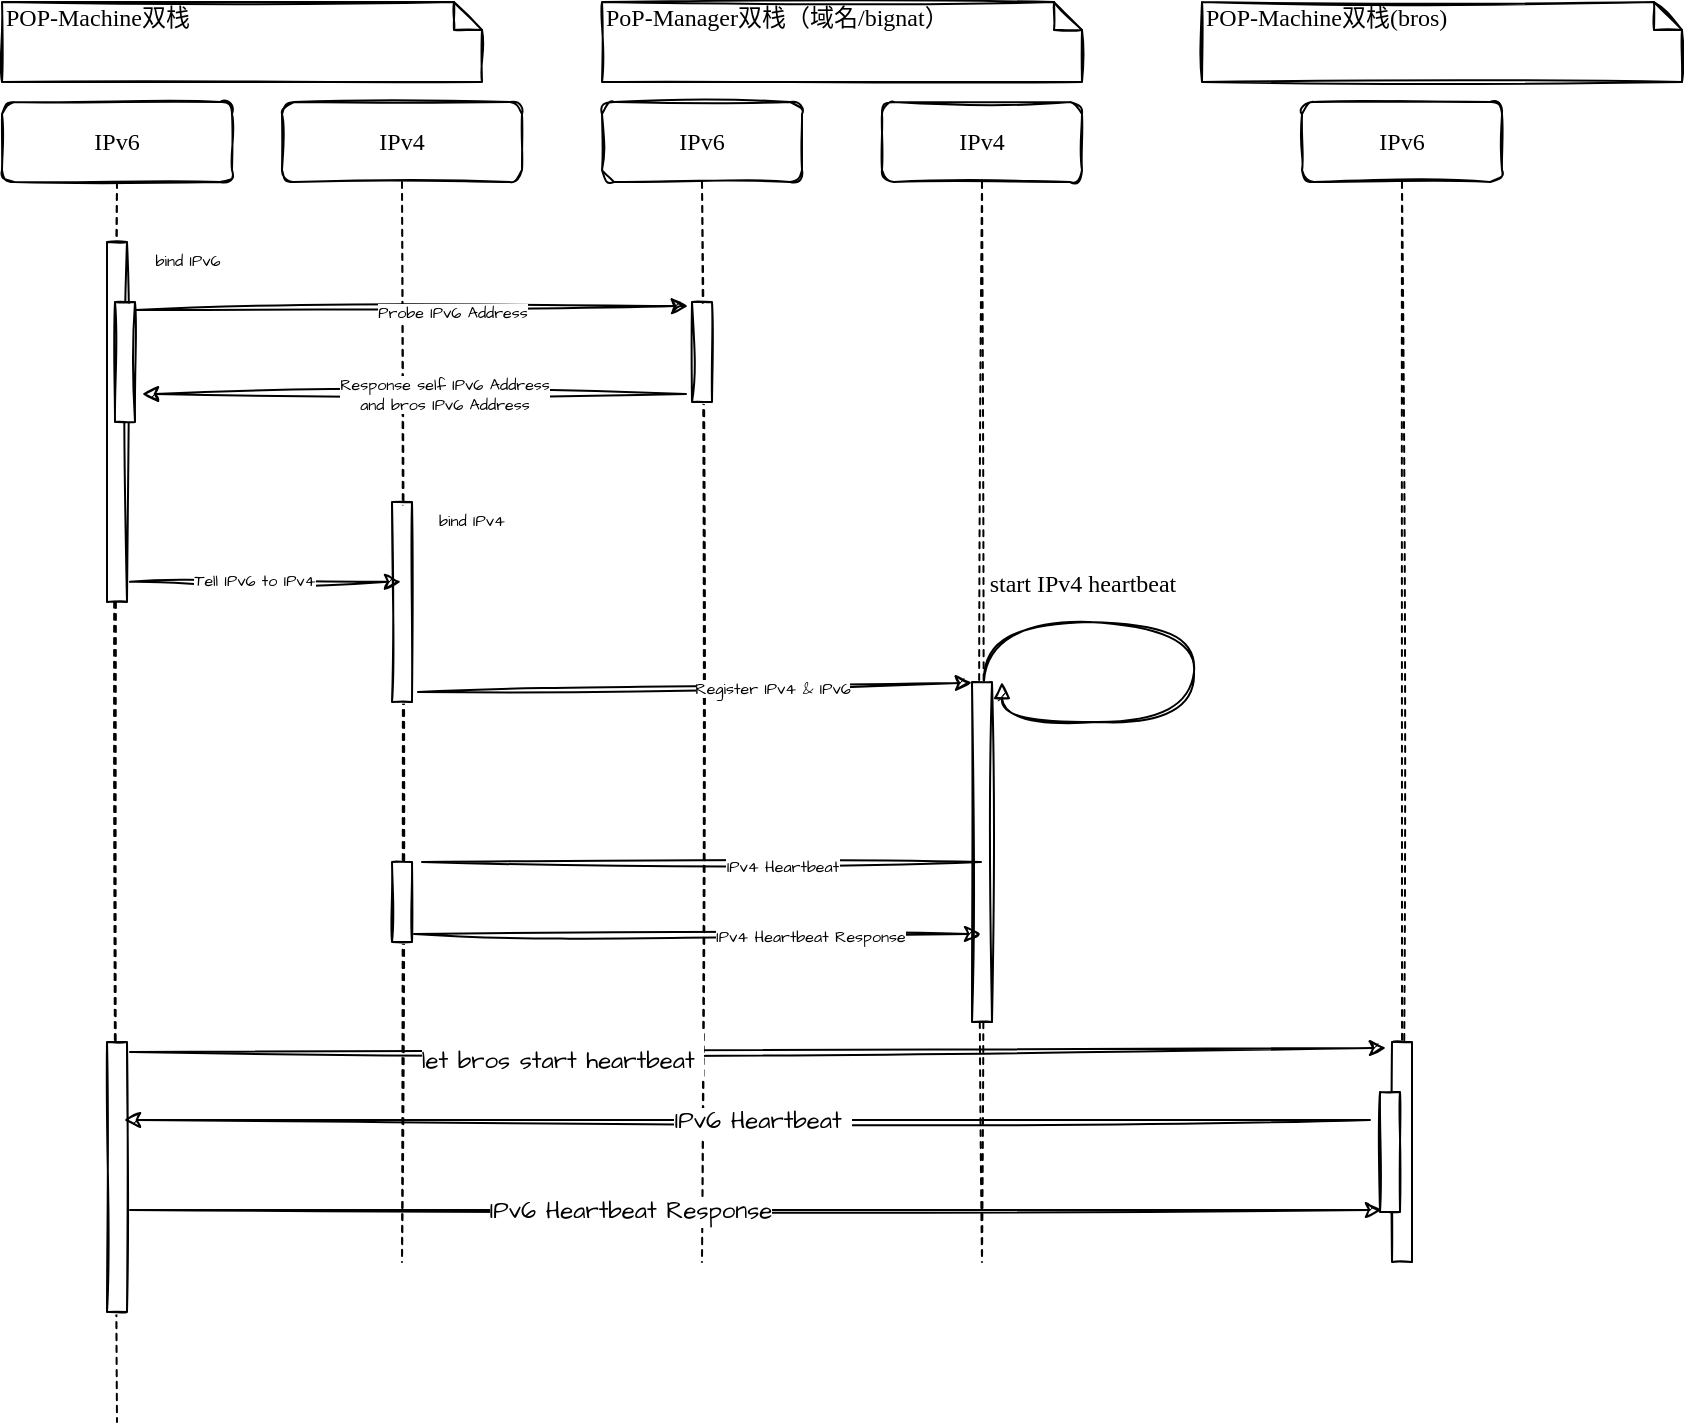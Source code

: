 <mxfile version="20.3.7" type="github">
  <diagram name="Page-1" id="13e1069c-82ec-6db2-03f1-153e76fe0fe0">
    <mxGraphModel dx="1371" dy="769" grid="1" gridSize="10" guides="1" tooltips="1" connect="1" arrows="1" fold="1" page="1" pageScale="1" pageWidth="1100" pageHeight="850" background="none" math="0" shadow="0">
      <root>
        <mxCell id="0" />
        <mxCell id="1" parent="0" />
        <mxCell id="7baba1c4bc27f4b0-2" value="IPv4" style="shape=umlLifeline;perimeter=lifelinePerimeter;whiteSpace=wrap;html=1;container=1;collapsible=0;recursiveResize=0;outlineConnect=0;rounded=1;shadow=0;comic=0;labelBackgroundColor=none;strokeWidth=1;fontFamily=Verdana;fontSize=12;align=center;sketch=1;" parent="1" vertex="1">
          <mxGeometry x="240" y="80" width="120" height="580" as="geometry" />
        </mxCell>
        <mxCell id="809fZ5iR-EyuyenYKkPi-10" value="" style="html=1;points=[];perimeter=orthogonalPerimeter;rounded=0;shadow=0;comic=0;labelBackgroundColor=none;strokeWidth=1;fontFamily=Verdana;fontSize=12;align=center;sketch=1;" parent="7baba1c4bc27f4b0-2" vertex="1">
          <mxGeometry x="55" y="200" width="10" height="100" as="geometry" />
        </mxCell>
        <mxCell id="809fZ5iR-EyuyenYKkPi-18" value="" style="html=1;points=[];perimeter=orthogonalPerimeter;rounded=0;shadow=0;comic=0;labelBackgroundColor=none;strokeWidth=1;fontFamily=Verdana;fontSize=12;align=center;sketch=1;" parent="7baba1c4bc27f4b0-2" vertex="1">
          <mxGeometry x="55" y="380" width="10" height="40" as="geometry" />
        </mxCell>
        <mxCell id="809fZ5iR-EyuyenYKkPi-12" value="&lt;font style=&quot;font-size: 8px;&quot;&gt;bind IPv4&lt;/font&gt;" style="text;html=1;strokeColor=none;fillColor=none;align=center;verticalAlign=middle;whiteSpace=wrap;rounded=0;sketch=1;hachureGap=4;jiggle=2;fontFamily=Architects Daughter;fontSource=https%3A%2F%2Ffonts.googleapis.com%2Fcss%3Ffamily%3DArchitects%2BDaughter;fontSize=20;" parent="7baba1c4bc27f4b0-2" vertex="1">
          <mxGeometry x="65" y="190" width="60" height="30" as="geometry" />
        </mxCell>
        <mxCell id="7baba1c4bc27f4b0-3" value="IPv6" style="shape=umlLifeline;perimeter=lifelinePerimeter;whiteSpace=wrap;html=1;container=1;collapsible=0;recursiveResize=0;outlineConnect=0;rounded=1;shadow=0;comic=0;labelBackgroundColor=none;strokeWidth=1;fontFamily=Verdana;fontSize=12;align=center;sketch=1;" parent="1" vertex="1">
          <mxGeometry x="400" y="80" width="100" height="580" as="geometry" />
        </mxCell>
        <mxCell id="7baba1c4bc27f4b0-13" value="" style="html=1;points=[];perimeter=orthogonalPerimeter;rounded=0;shadow=0;comic=0;labelBackgroundColor=none;strokeWidth=1;fontFamily=Verdana;fontSize=12;align=center;sketch=1;" parent="7baba1c4bc27f4b0-3" vertex="1">
          <mxGeometry x="45" y="100" width="10" height="50" as="geometry" />
        </mxCell>
        <mxCell id="7baba1c4bc27f4b0-4" value="IPv4" style="shape=umlLifeline;perimeter=lifelinePerimeter;whiteSpace=wrap;html=1;container=1;collapsible=0;recursiveResize=0;outlineConnect=0;rounded=1;shadow=0;comic=0;labelBackgroundColor=none;strokeWidth=1;fontFamily=Verdana;fontSize=12;align=center;sketch=1;" parent="1" vertex="1">
          <mxGeometry x="540" y="80" width="100" height="580" as="geometry" />
        </mxCell>
        <mxCell id="809fZ5iR-EyuyenYKkPi-13" value="" style="html=1;points=[];perimeter=orthogonalPerimeter;rounded=0;shadow=0;comic=0;labelBackgroundColor=none;strokeWidth=1;fontFamily=Verdana;fontSize=12;align=center;sketch=1;" parent="7baba1c4bc27f4b0-4" vertex="1">
          <mxGeometry x="45" y="290" width="10" height="170" as="geometry" />
        </mxCell>
        <mxCell id="7baba1c4bc27f4b0-8" value="IPv6" style="shape=umlLifeline;perimeter=lifelinePerimeter;whiteSpace=wrap;html=1;container=1;collapsible=0;recursiveResize=0;outlineConnect=0;rounded=1;shadow=0;comic=0;labelBackgroundColor=none;strokeWidth=1;fontFamily=Verdana;fontSize=12;align=center;sketch=1;" parent="1" vertex="1">
          <mxGeometry x="100" y="80" width="115" height="660" as="geometry" />
        </mxCell>
        <mxCell id="7baba1c4bc27f4b0-9" value="" style="html=1;points=[];perimeter=orthogonalPerimeter;rounded=0;shadow=0;comic=0;labelBackgroundColor=none;strokeWidth=1;fontFamily=Verdana;fontSize=12;align=center;sketch=1;" parent="7baba1c4bc27f4b0-8" vertex="1">
          <mxGeometry x="52.5" y="70" width="10" height="180" as="geometry" />
        </mxCell>
        <mxCell id="809fZ5iR-EyuyenYKkPi-2" value="" style="html=1;points=[];perimeter=orthogonalPerimeter;rounded=0;shadow=0;comic=0;labelBackgroundColor=none;strokeWidth=1;fontFamily=Verdana;fontSize=12;align=center;sketch=1;" parent="7baba1c4bc27f4b0-8" vertex="1">
          <mxGeometry x="56.5" y="100" width="10" height="60" as="geometry" />
        </mxCell>
        <mxCell id="809fZ5iR-EyuyenYKkPi-3" value="&lt;font style=&quot;font-size: 8px;&quot;&gt;bind IPv6&lt;/font&gt;" style="text;html=1;strokeColor=none;fillColor=none;align=center;verticalAlign=middle;whiteSpace=wrap;rounded=0;sketch=1;hachureGap=4;jiggle=2;fontFamily=Architects Daughter;fontSource=https%3A%2F%2Ffonts.googleapis.com%2Fcss%3Ffamily%3DArchitects%2BDaughter;fontSize=20;" parent="7baba1c4bc27f4b0-8" vertex="1">
          <mxGeometry x="62.5" y="60" width="60" height="30" as="geometry" />
        </mxCell>
        <mxCell id="jT5ZMK8EmbB-lzRCo2eR-5" value="" style="html=1;points=[];perimeter=orthogonalPerimeter;rounded=0;shadow=0;comic=0;labelBackgroundColor=none;strokeWidth=1;fontFamily=Verdana;fontSize=12;align=center;sketch=1;" vertex="1" parent="7baba1c4bc27f4b0-8">
          <mxGeometry x="52.5" y="470" width="10" height="135" as="geometry" />
        </mxCell>
        <mxCell id="7baba1c4bc27f4b0-36" value="start IPv4 heartbeat" style="html=1;verticalAlign=bottom;endArrow=block;labelBackgroundColor=none;fontFamily=Verdana;fontSize=12;elbow=vertical;edgeStyle=orthogonalEdgeStyle;curved=1;sketch=1;exitX=0.6;exitY=-0.004;exitDx=0;exitDy=0;exitPerimeter=0;" parent="1" source="809fZ5iR-EyuyenYKkPi-13" edge="1">
          <mxGeometry x="-0.48" y="10" relative="1" as="geometry">
            <mxPoint x="645.66" y="350.46" as="sourcePoint" />
            <mxPoint x="600" y="370" as="targetPoint" />
            <Array as="points">
              <mxPoint x="591" y="340" />
              <mxPoint x="696" y="340" />
              <mxPoint x="696" y="390" />
            </Array>
            <mxPoint as="offset" />
          </mxGeometry>
        </mxCell>
        <mxCell id="7baba1c4bc27f4b0-40" value="POP-Machine双栈" style="shape=note;whiteSpace=wrap;html=1;size=14;verticalAlign=top;align=left;spacingTop=-6;rounded=0;shadow=0;comic=0;labelBackgroundColor=none;strokeWidth=1;fontFamily=Verdana;fontSize=12;sketch=1;" parent="1" vertex="1">
          <mxGeometry x="100" y="30" width="240" height="40" as="geometry" />
        </mxCell>
        <mxCell id="7baba1c4bc27f4b0-42" value="PoP-Manager双栈（域名/bignat）" style="shape=note;whiteSpace=wrap;html=1;size=14;verticalAlign=top;align=left;spacingTop=-6;rounded=0;shadow=0;comic=0;labelBackgroundColor=none;strokeWidth=1;fontFamily=Verdana;fontSize=12;sketch=1;" parent="1" vertex="1">
          <mxGeometry x="400" y="30" width="240" height="40" as="geometry" />
        </mxCell>
        <mxCell id="809fZ5iR-EyuyenYKkPi-5" value="" style="endArrow=classic;html=1;rounded=0;sketch=1;hachureGap=4;jiggle=2;fontFamily=Architects Daughter;fontSource=https%3A%2F%2Ffonts.googleapis.com%2Fcss%3Ffamily%3DArchitects%2BDaughter;fontSize=8;exitX=1;exitY=0.067;exitDx=0;exitDy=0;exitPerimeter=0;entryX=-0.2;entryY=0.04;entryDx=0;entryDy=0;entryPerimeter=0;" parent="1" source="809fZ5iR-EyuyenYKkPi-2" target="7baba1c4bc27f4b0-13" edge="1">
          <mxGeometry width="50" height="50" relative="1" as="geometry">
            <mxPoint x="210" y="260" as="sourcePoint" />
            <mxPoint x="260" y="210" as="targetPoint" />
          </mxGeometry>
        </mxCell>
        <mxCell id="809fZ5iR-EyuyenYKkPi-6" value="Probe IPv6 Address" style="edgeLabel;html=1;align=center;verticalAlign=middle;resizable=0;points=[];fontSize=8;fontFamily=Architects Daughter;sketch=1;" parent="809fZ5iR-EyuyenYKkPi-5" vertex="1" connectable="0">
          <mxGeometry x="0.144" y="-2" relative="1" as="geometry">
            <mxPoint as="offset" />
          </mxGeometry>
        </mxCell>
        <mxCell id="809fZ5iR-EyuyenYKkPi-7" value="" style="endArrow=classic;html=1;rounded=0;sketch=1;hachureGap=4;jiggle=2;fontFamily=Architects Daughter;fontSource=https%3A%2F%2Ffonts.googleapis.com%2Fcss%3Ffamily%3DArchitects%2BDaughter;fontSize=8;exitX=-0.3;exitY=0.92;exitDx=0;exitDy=0;exitPerimeter=0;" parent="1" source="7baba1c4bc27f4b0-13" edge="1">
          <mxGeometry width="50" height="50" relative="1" as="geometry">
            <mxPoint x="440" y="360" as="sourcePoint" />
            <mxPoint x="170" y="226" as="targetPoint" />
          </mxGeometry>
        </mxCell>
        <mxCell id="809fZ5iR-EyuyenYKkPi-8" value="Response self IPv6 Address&lt;br&gt;and bros IPv6 Address" style="edgeLabel;html=1;align=center;verticalAlign=middle;resizable=0;points=[];fontSize=8;fontFamily=Architects Daughter;sketch=1;" parent="809fZ5iR-EyuyenYKkPi-7" vertex="1" connectable="0">
          <mxGeometry x="-0.108" relative="1" as="geometry">
            <mxPoint as="offset" />
          </mxGeometry>
        </mxCell>
        <mxCell id="809fZ5iR-EyuyenYKkPi-14" value="" style="endArrow=classic;html=1;rounded=0;sketch=1;hachureGap=4;jiggle=2;fontFamily=Architects Daughter;fontSource=https%3A%2F%2Ffonts.googleapis.com%2Fcss%3Ffamily%3DArchitects%2BDaughter;fontSize=8;exitX=1.3;exitY=0.95;exitDx=0;exitDy=0;exitPerimeter=0;entryX=0;entryY=0.002;entryDx=0;entryDy=0;entryPerimeter=0;" parent="1" source="809fZ5iR-EyuyenYKkPi-10" target="809fZ5iR-EyuyenYKkPi-13" edge="1">
          <mxGeometry width="50" height="50" relative="1" as="geometry">
            <mxPoint x="370" y="210" as="sourcePoint" />
            <mxPoint x="420" y="160" as="targetPoint" />
          </mxGeometry>
        </mxCell>
        <mxCell id="809fZ5iR-EyuyenYKkPi-16" value="Register IPv4 &amp;amp; IPv6" style="edgeLabel;html=1;align=center;verticalAlign=middle;resizable=0;points=[];fontSize=8;fontFamily=Architects Daughter;sketch=1;" parent="809fZ5iR-EyuyenYKkPi-14" vertex="1" connectable="0">
          <mxGeometry x="0.279" y="-1" relative="1" as="geometry">
            <mxPoint as="offset" />
          </mxGeometry>
        </mxCell>
        <mxCell id="809fZ5iR-EyuyenYKkPi-21" value="" style="endArrow=classic;html=1;rounded=0;sketch=1;hachureGap=4;jiggle=2;fontFamily=Architects Daughter;fontSource=https%3A%2F%2Ffonts.googleapis.com%2Fcss%3Ffamily%3DArchitects%2BDaughter;fontSize=8;exitX=1.1;exitY=0.9;exitDx=0;exitDy=0;exitPerimeter=0;" parent="1" source="809fZ5iR-EyuyenYKkPi-18" target="7baba1c4bc27f4b0-4" edge="1">
          <mxGeometry width="50" height="50" relative="1" as="geometry">
            <mxPoint x="350" y="300" as="sourcePoint" />
            <mxPoint x="400" y="250" as="targetPoint" />
          </mxGeometry>
        </mxCell>
        <mxCell id="809fZ5iR-EyuyenYKkPi-22" value="IPv4 Heartbeat Response" style="edgeLabel;html=1;align=center;verticalAlign=middle;resizable=0;points=[];fontSize=8;fontFamily=Architects Daughter;sketch=1;" parent="809fZ5iR-EyuyenYKkPi-21" vertex="1" connectable="0">
          <mxGeometry x="0.397" y="-1" relative="1" as="geometry">
            <mxPoint as="offset" />
          </mxGeometry>
        </mxCell>
        <mxCell id="809fZ5iR-EyuyenYKkPi-24" value="" style="endArrow=classic;html=1;rounded=0;sketch=1;hachureGap=4;jiggle=2;fontFamily=Architects Daughter;fontSource=https%3A%2F%2Ffonts.googleapis.com%2Fcss%3Ffamily%3DArchitects%2BDaughter;fontSize=8;exitX=1.15;exitY=0.944;exitDx=0;exitDy=0;exitPerimeter=0;" parent="1" source="7baba1c4bc27f4b0-9" target="7baba1c4bc27f4b0-2" edge="1">
          <mxGeometry width="50" height="50" relative="1" as="geometry">
            <mxPoint x="200" y="350" as="sourcePoint" />
            <mxPoint x="250" y="300" as="targetPoint" />
          </mxGeometry>
        </mxCell>
        <mxCell id="809fZ5iR-EyuyenYKkPi-25" value="Tell IPv6 to IPv4" style="edgeLabel;html=1;align=center;verticalAlign=middle;resizable=0;points=[];fontSize=8;fontFamily=Architects Daughter;sketch=1;" parent="809fZ5iR-EyuyenYKkPi-24" vertex="1" connectable="0">
          <mxGeometry x="-0.085" y="1" relative="1" as="geometry">
            <mxPoint as="offset" />
          </mxGeometry>
        </mxCell>
        <mxCell id="809fZ5iR-EyuyenYKkPi-28" value="" style="endArrow=none;html=1;rounded=0;sketch=1;hachureGap=4;jiggle=2;fontFamily=Architects Daughter;fontSource=https%3A%2F%2Ffonts.googleapis.com%2Fcss%3Ffamily%3DArchitects%2BDaughter;fontSize=8;" parent="1" source="7baba1c4bc27f4b0-4" edge="1">
          <mxGeometry width="50" height="50" relative="1" as="geometry">
            <mxPoint x="589.5" y="463" as="sourcePoint" />
            <mxPoint x="310" y="460" as="targetPoint" />
          </mxGeometry>
        </mxCell>
        <mxCell id="809fZ5iR-EyuyenYKkPi-29" value="IPv4 Heartbeat" style="edgeLabel;html=1;align=center;verticalAlign=middle;resizable=0;points=[];fontSize=8;fontFamily=Architects Daughter;sketch=1;" parent="809fZ5iR-EyuyenYKkPi-28" vertex="1" connectable="0">
          <mxGeometry x="-0.289" y="2" relative="1" as="geometry">
            <mxPoint as="offset" />
          </mxGeometry>
        </mxCell>
        <mxCell id="jT5ZMK8EmbB-lzRCo2eR-1" value="POP-Machine双栈(bros)" style="shape=note;whiteSpace=wrap;html=1;size=14;verticalAlign=top;align=left;spacingTop=-6;rounded=0;shadow=0;comic=0;labelBackgroundColor=none;strokeWidth=1;fontFamily=Verdana;fontSize=12;sketch=1;" vertex="1" parent="1">
          <mxGeometry x="700" y="30" width="240" height="40" as="geometry" />
        </mxCell>
        <mxCell id="jT5ZMK8EmbB-lzRCo2eR-2" value="IPv6" style="shape=umlLifeline;perimeter=lifelinePerimeter;whiteSpace=wrap;html=1;container=1;collapsible=0;recursiveResize=0;outlineConnect=0;rounded=1;shadow=0;comic=0;labelBackgroundColor=none;strokeWidth=1;fontFamily=Verdana;fontSize=12;align=center;sketch=1;" vertex="1" parent="1">
          <mxGeometry x="750" y="80" width="100" height="580" as="geometry" />
        </mxCell>
        <mxCell id="jT5ZMK8EmbB-lzRCo2eR-3" value="" style="html=1;points=[];perimeter=orthogonalPerimeter;rounded=0;shadow=0;comic=0;labelBackgroundColor=none;strokeWidth=1;fontFamily=Verdana;fontSize=12;align=center;sketch=1;" vertex="1" parent="jT5ZMK8EmbB-lzRCo2eR-2">
          <mxGeometry x="45" y="470" width="10" height="110" as="geometry" />
        </mxCell>
        <mxCell id="jT5ZMK8EmbB-lzRCo2eR-8" value="" style="html=1;points=[];perimeter=orthogonalPerimeter;rounded=0;shadow=0;comic=0;labelBackgroundColor=none;strokeWidth=1;fontFamily=Verdana;fontSize=12;align=center;sketch=1;" vertex="1" parent="jT5ZMK8EmbB-lzRCo2eR-2">
          <mxGeometry x="39" y="495" width="10" height="60" as="geometry" />
        </mxCell>
        <mxCell id="jT5ZMK8EmbB-lzRCo2eR-6" value="" style="endArrow=classic;html=1;rounded=0;sketch=1;hachureGap=4;jiggle=2;fontFamily=Architects Daughter;fontSource=https%3A%2F%2Ffonts.googleapis.com%2Fcss%3Ffamily%3DArchitects%2BDaughter;fontSize=16;exitX=1.15;exitY=0.037;exitDx=0;exitDy=0;exitPerimeter=0;entryX=-0.3;entryY=0.027;entryDx=0;entryDy=0;entryPerimeter=0;" edge="1" parent="1" source="jT5ZMK8EmbB-lzRCo2eR-5" target="jT5ZMK8EmbB-lzRCo2eR-3">
          <mxGeometry width="50" height="50" relative="1" as="geometry">
            <mxPoint x="190" y="590" as="sourcePoint" />
            <mxPoint x="240" y="540" as="targetPoint" />
          </mxGeometry>
        </mxCell>
        <mxCell id="jT5ZMK8EmbB-lzRCo2eR-7" value="&lt;font style=&quot;font-size: 12px;&quot;&gt;let bros start heartbeat&amp;nbsp;&lt;/font&gt;" style="edgeLabel;html=1;align=center;verticalAlign=middle;resizable=0;points=[];fontSize=20;fontFamily=Architects Daughter;" vertex="1" connectable="0" parent="jT5ZMK8EmbB-lzRCo2eR-6">
          <mxGeometry x="-0.313" y="-1" relative="1" as="geometry">
            <mxPoint as="offset" />
          </mxGeometry>
        </mxCell>
        <mxCell id="jT5ZMK8EmbB-lzRCo2eR-9" value="" style="endArrow=classic;html=1;rounded=0;sketch=1;hachureGap=4;jiggle=2;fontFamily=Architects Daughter;fontSource=https%3A%2F%2Ffonts.googleapis.com%2Fcss%3Ffamily%3DArchitects%2BDaughter;fontSize=12;exitX=-0.5;exitY=0.233;exitDx=0;exitDy=0;exitPerimeter=0;entryX=0.85;entryY=0.289;entryDx=0;entryDy=0;entryPerimeter=0;" edge="1" parent="1" source="jT5ZMK8EmbB-lzRCo2eR-8" target="jT5ZMK8EmbB-lzRCo2eR-5">
          <mxGeometry width="50" height="50" relative="1" as="geometry">
            <mxPoint x="870" y="640" as="sourcePoint" />
            <mxPoint x="170" y="589" as="targetPoint" />
          </mxGeometry>
        </mxCell>
        <mxCell id="jT5ZMK8EmbB-lzRCo2eR-10" value="IPv6 Heartbeat&amp;nbsp;" style="edgeLabel;html=1;align=center;verticalAlign=middle;resizable=0;points=[];fontSize=12;fontFamily=Architects Daughter;" vertex="1" connectable="0" parent="jT5ZMK8EmbB-lzRCo2eR-9">
          <mxGeometry x="-0.022" y="1" relative="1" as="geometry">
            <mxPoint as="offset" />
          </mxGeometry>
        </mxCell>
        <mxCell id="jT5ZMK8EmbB-lzRCo2eR-12" value="" style="endArrow=classic;html=1;rounded=0;sketch=1;hachureGap=4;jiggle=2;fontFamily=Architects Daughter;fontSource=https%3A%2F%2Ffonts.googleapis.com%2Fcss%3Ffamily%3DArchitects%2BDaughter;fontSize=12;exitX=1.15;exitY=0.622;exitDx=0;exitDy=0;exitPerimeter=0;entryX=0.1;entryY=0.983;entryDx=0;entryDy=0;entryPerimeter=0;" edge="1" parent="1" source="jT5ZMK8EmbB-lzRCo2eR-5" target="jT5ZMK8EmbB-lzRCo2eR-8">
          <mxGeometry width="50" height="50" relative="1" as="geometry">
            <mxPoint x="220" y="670" as="sourcePoint" />
            <mxPoint x="270" y="620" as="targetPoint" />
          </mxGeometry>
        </mxCell>
        <mxCell id="jT5ZMK8EmbB-lzRCo2eR-14" value="IPv6 Heartbeat Response" style="edgeLabel;html=1;align=center;verticalAlign=middle;resizable=0;points=[];fontSize=12;fontFamily=Architects Daughter;" vertex="1" connectable="0" parent="jT5ZMK8EmbB-lzRCo2eR-12">
          <mxGeometry x="-0.201" y="-1" relative="1" as="geometry">
            <mxPoint as="offset" />
          </mxGeometry>
        </mxCell>
      </root>
    </mxGraphModel>
  </diagram>
</mxfile>
